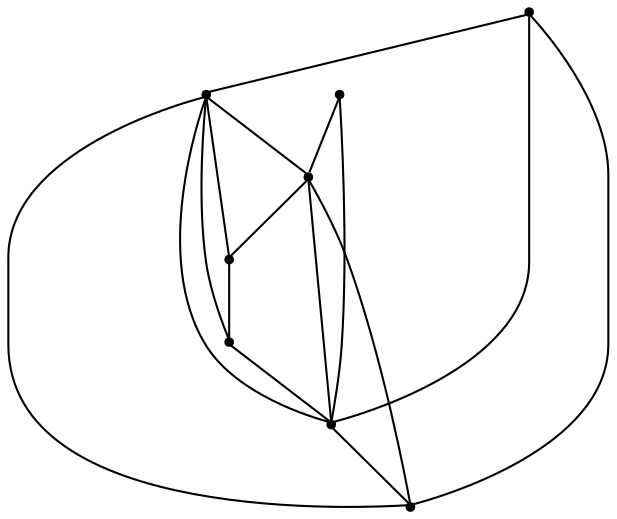 graph {
  node [shape=point,comment="{\"directed\":false,\"doi\":\"10.1007/978-3-662-45803-7_33\",\"figure\":\"2 (7)\"}"]

  v0 [pos="1108.5002802918493,755.1307535626619"]
  v1 [pos="991.4908421238945,761.471557803863"]
  v2 [pos="978.4772842222907,702.919879346411"]
  v3 [pos="961.1272946263339,810.2677613573163"]
  v4 [pos="919.7932881688639,654.2903381837275"]
  v5 [pos="919.7932881688639,839.7082274056273"]
  v6 [pos="1028.751057408664,715.8475374957968"]
  v7 [pos="943.77310583599,746.2928123702916"]

  v5 -- v4 [id="-2",pos="919.7932881688639,839.7082274056273 914.6135500805556,826.3930473919016 914.6135500805556,826.3930473919016 914.6135500805556,826.3930473919016 910.6357041371799,811.7561455631312 902.6840841965007,782.4783343748197 902.3213628752937,751.9373240430316 901.9585779299293,721.3963773228429 909.1888271742665,689.5880330936084 912.8038881722778,673.6880593445602 919.7932881688639,654.2903381837275 919.7932881688639,654.2903381837275 919.7932881688639,654.2903381837275"]
  v5 -- v3 [id="-4",pos="919.7932881688639,839.7082274056273 933.0518308884483,834.8891398483952 933.0518308884483,834.8891398483952 933.0518308884483,834.8891398483952 939.6467959378726,829.6129834387714 951.0574484052706,820.4859117850549 961.1272946263339,810.2677613573163"]
  v5 -- v0 [id="-5",pos="919.7932881688639,839.7082274056273 943.717848255308,841.217348992889 943.717848255308,841.217348992889 943.717848255308,841.217348992889 962.3354855628469,838.1449087355655 999.5706329296099,832.0000282209186 1029.9341804271705,817.9051608317476 1060.3060626893475,803.810229830977 1083.8021458879355,781.7570424477433 1095.5523825206587,770.7346153158958 1108.5002802918493,755.1307535626619 1108.5002802918493,755.1307535626619 1108.5002802918493,755.1307535626619"]
  v7 -- v5 [id="-7",pos="943.77310583599,746.2928123702916 936.1248776897637,757.0025884904467 936.1248776897637,757.0025884904467 936.1248776897637,757.0025884904467 933.0518308884483,762.9640131520476 926.9057372858174,774.8911244524181 923.8326904845019,788.4440210135892 920.7596436831865,802.0011795519289 920.7596436831865,817.1799249855003 920.7596436831865,824.7713968850704 919.7932881688639,839.7082274056273 919.7932881688639,839.7082274056273 919.7932881688639,839.7082274056273"]
  v3 -- v2 [id="-10",pos="961.1272946263339,810.2677613573163 966.6719172572,801.0963045486075 966.6719172572,801.0963045486075 966.6719172572,801.0963045486075 969.2029498618197,796.9399226352841 974.2648878227443,788.6272224202371 976.0704141607926,777.9633102633435 977.880012444913,767.2993981064499 976.4331354819996,754.2884087616791 976.4331354819996,742.719876047862 976.4331354819996,731.1554780880145 977.880012444913,721.0376715130903 978.6013831412548,715.9766690428437 979.3268894078262,710.9157301841966 979.3268894078262,710.9157301841966 979.3268894078262,710.9157301841966 982.3826231487934,707.6739880576727 980.5183474977248,705.3012259363456 978.4772842222907,702.919879346411"]
  v2 -- v4 [id="-16",pos="978.4772842222907,702.919879346411 965.2987450983029,687.4519744715067 945.1235568339838,671.6616953196007 934.315215781486,663.207539429113 919.7932881688639,654.2903381837275 919.7932881688639,654.2903381837275 919.7932881688639,654.2903381837275"]
  v4 -- v0 [id="-17",pos="919.7932881688639,654.2903381837275 942.9923419887366,653.4523825831121 942.9923419887366,653.4523825831121 942.9923419887366,653.4523825831121 959.8044529582272,656.7040803279126 993.424539326979,663.2074758175135 1023.6087939490509,680.1955259765309 1053.7971841413523,697.1835761355485 1080.5498062111312,724.6521462100133 1093.9219498637124,738.3884986242304 1108.5002802918493,755.1307535626619 1108.5002802918493,755.1307535626619 1108.5002802918493,755.1307535626619"]
  v1 -- v0 [id="-19",pos="991.4908421238945,761.471557803863 1003.3650504272673,757.1775203891556 1003.3650504272673,757.1775203891556 1003.3650504272673,757.1775203891556 1010.053158226594,754.6469873482325 1023.4253018791752,749.590183243555 1040.9587835450077,748.6855626866316 1058.4964644052272,747.7809421297083 1080.1870212657668,751.0367746284782 1091.0323951322725,752.6584887469089 1108.5002802918493,755.1307535626619 1108.5002802918493,755.1307535626619 1108.5002802918493,755.1307535626619"]
  v3 -- v1 [id="-21",pos="961.1272946263339,810.2677613573163 965.1992246606092,806.8445044196831 968.870090342474,803.0460430021474 972.0925045932595,799.2871270463603 984.0219068531569,785.3756518986357 989.8094147048104,771.9978780709721 991.4908421238945,761.471557803863"]
  v6 -- v0 [id="-22",pos="1028.751057408664,715.8475374957968 1108.5002802918493,755.1307535626619 1108.5002802918493,755.1307535626619 1108.5002802918493,755.1307535626619"]
  v4 -- v1 [id="-6",pos="919.7932881688639,654.2903381837275 937.3883262069588,658.5091230761902 937.3883262069588,658.5091230761902 937.3883262069588,658.5091230761902 948.5964213946717,663.5700619348373 971.0084125757106,673.6878685097615 985.2895545647389,683.6306159627778 999.5706965537672,693.5691014386256 1005.7167901563981,703.3283930385959 1006.4380972285827,715.0720484859204 1007.1594679249246,726.8199022988139 1002.460251285207,740.556254713031 1000.1127107504631,747.4222999315552 991.4908421238945,761.471557803863 991.4908421238945,761.471557803863 991.4908421238945,761.471557803863"]
  v6 -- v1 [id="-9",pos="1028.751057408664,715.8475374957968 991.4908421238945,761.471557803863 991.4908421238945,761.471557803863 991.4908421238945,761.471557803863"]
  v6 -- v4 [id="-11",pos="1028.751057408664,715.8475374957968 1020.7192392176111,703.8745622321649 1020.7192392176111,703.8745622321649 1020.7192392176111,703.8745622321649 1015.4779447570403,697.9089392049949 1004.9954194600563,685.9776295390554 988.5418942415431,676.2225363046541 972.0925045932595,666.4632447046838 949.6805134122206,658.8759711706826 938.4724818486651,655.0781678439129 919.7932881688639,654.2903381837275 919.7932881688639,654.2903381837275 919.7932881688639,654.2903381837275"]
  v1 -- v2 [id="-12",pos="991.4908421238945,761.471557803863 995.9555083074413,743.0827166115841 996.3140940584187,727.5412578374898 978.4772842222907,702.919879346411"]
  v1 -- v5 [id="-15",pos="991.4908421238945,761.471557803863 999.3871408597342,770.9138728033728 999.3871408597342,770.9138728033728 999.3871408597342,770.9138728033728 1002.0974663398426,775.6121619330964 1007.5221892461317,785.0129385581128 1003.7277717484743,795.6768507150065 999.9334178749742,806.3365645063311 986.9156607789837,818.2636758067015 972.8180108598309,826.2178610467946 958.7203609406782,834.1678479213188 943.5344198095897,838.1449087355655 935.9414492440454,840.1292725829197 919.7932881688639,839.7082274056273 919.7932881688639,839.7082274056273 919.7932881688639,839.7082274056273"]
  v7 -- v4 [id="-20",pos="943.77310583599,746.2928123702916 938.4765537947372,734.9534086379834 938.4765537947372,734.9534086379834 938.4765537947372,734.9534086379834 936.6710910808464,728.6250722702906 933.0560300828352,715.9767962660428 929.7994912116441,702.786549433795 926.5471515348398,689.5921678475779 923.6575331792427,675.8599501873302 922.2106562163293,668.989706603237 919.7932881688639,654.2903381837275 919.7932881688639,654.2903381837275 919.7932881688639,654.2903381837275"]
}